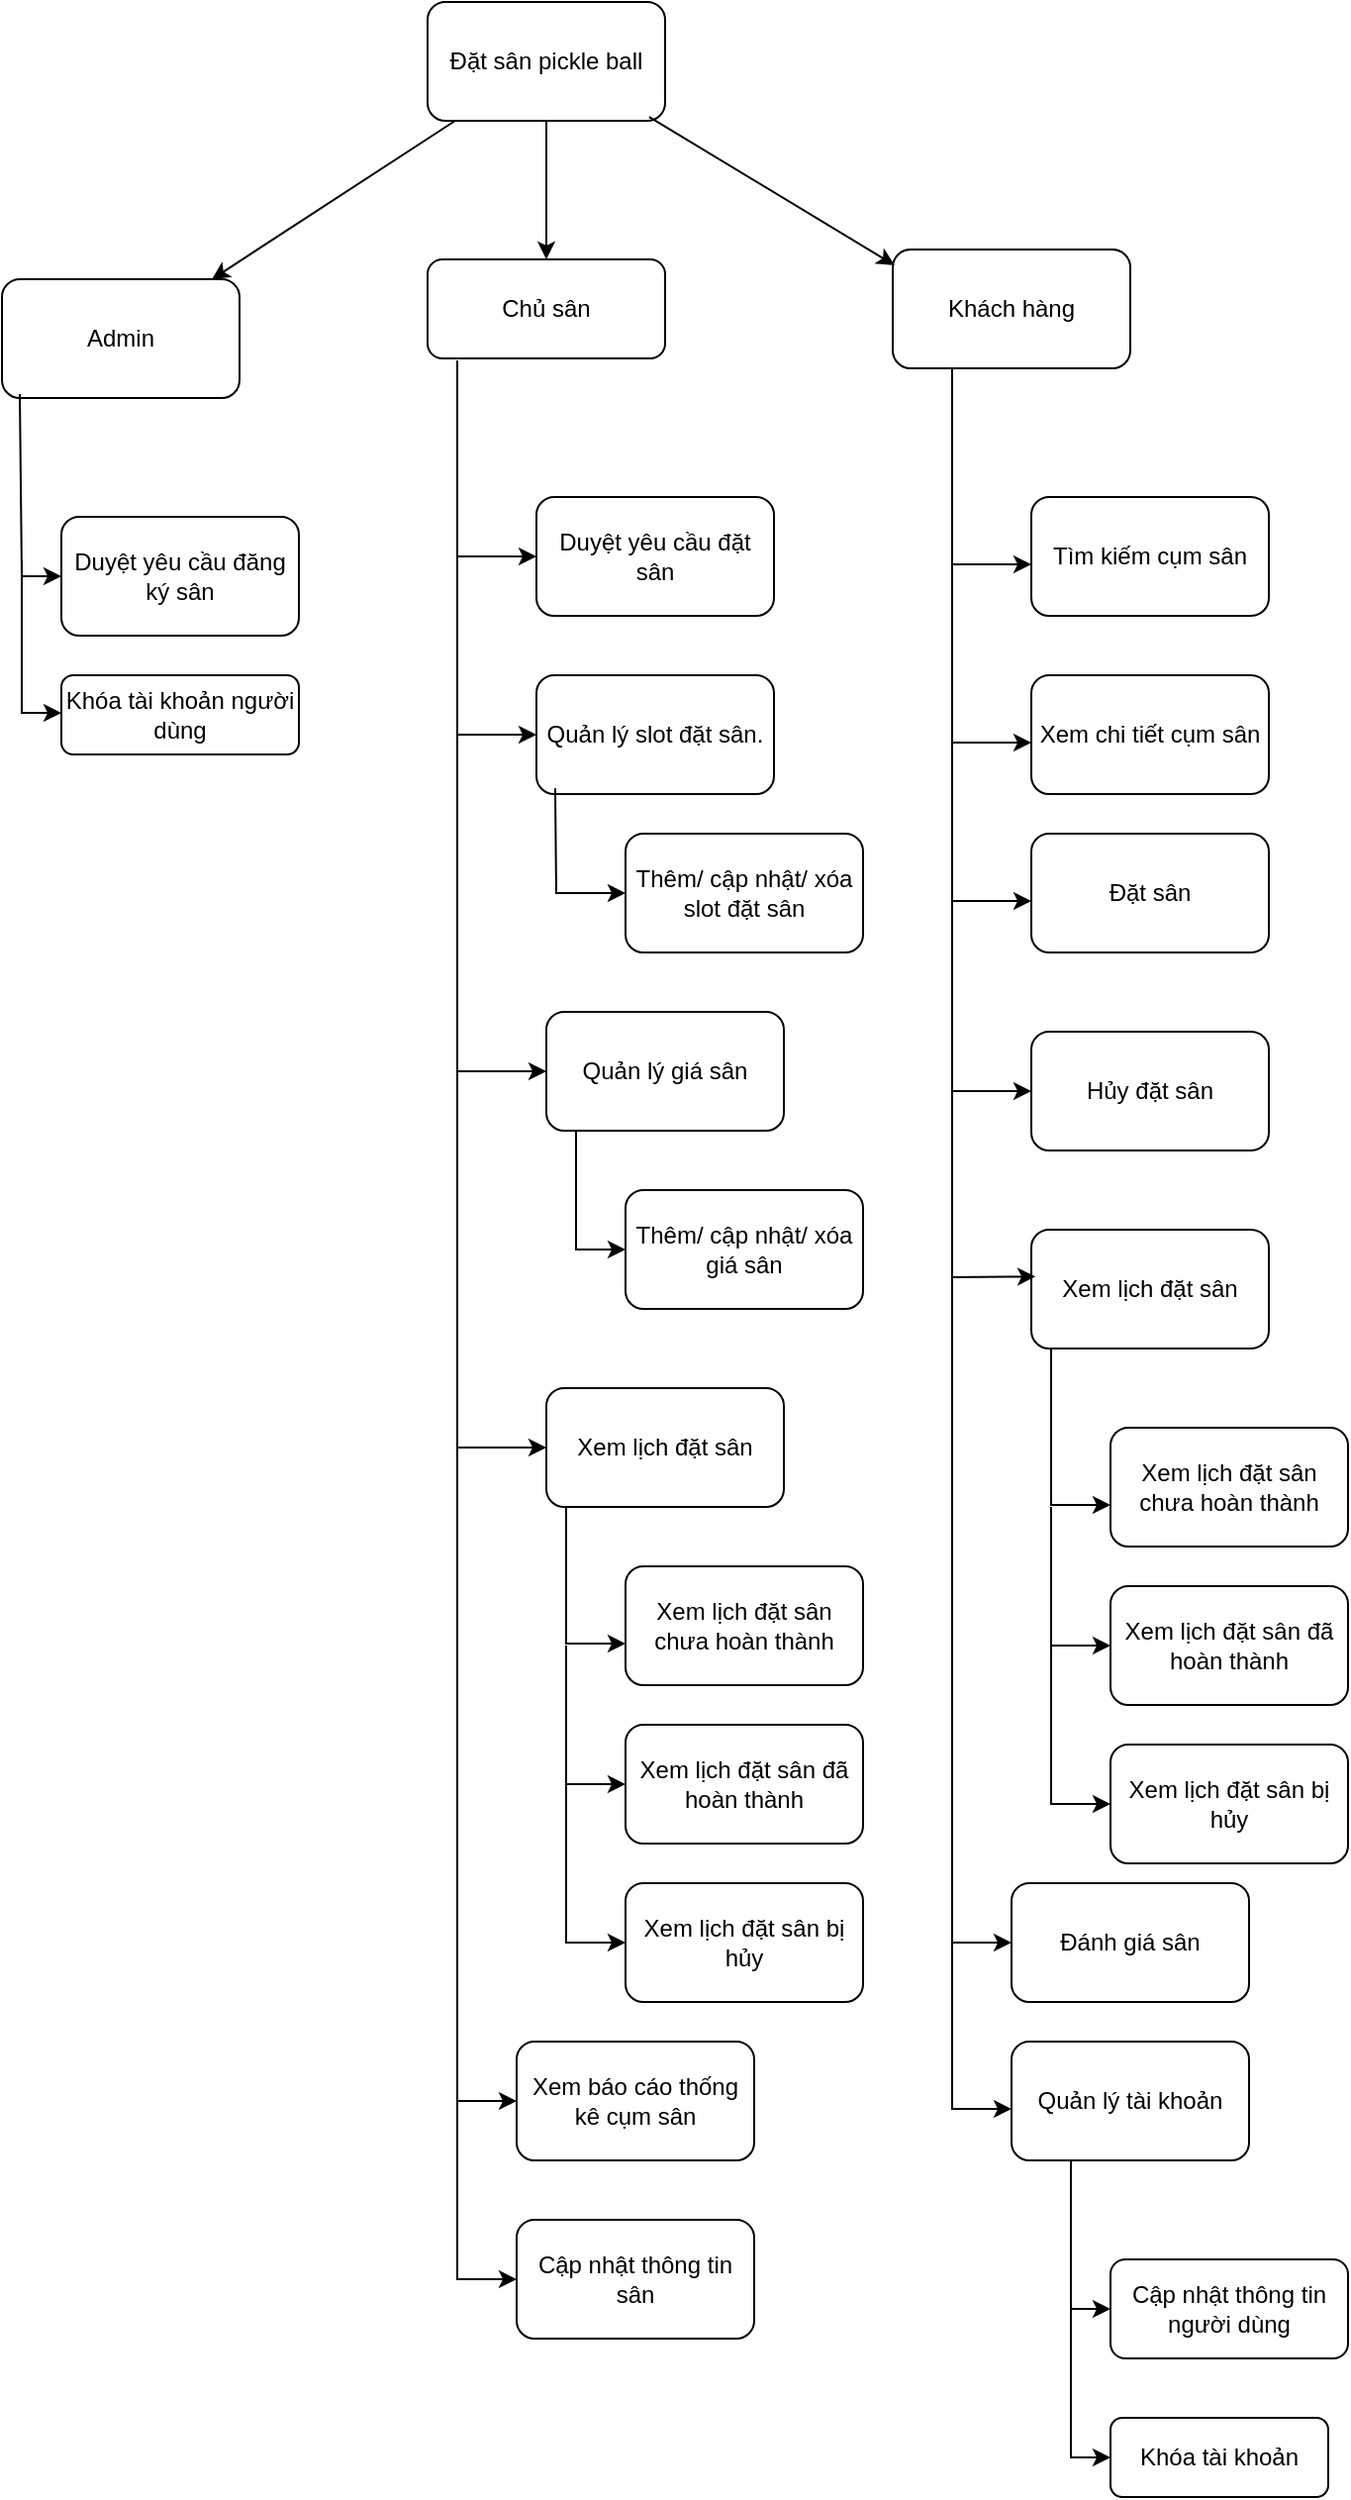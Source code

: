 <mxfile version="24.7.16">
  <diagram name="Page-1" id="metHi5gJ-vHEpH_oVCo6">
    <mxGraphModel dx="1687" dy="880" grid="1" gridSize="10" guides="1" tooltips="1" connect="1" arrows="1" fold="1" page="1" pageScale="1" pageWidth="850" pageHeight="1100" math="0" shadow="0">
      <root>
        <mxCell id="0" />
        <mxCell id="1" parent="0" />
        <mxCell id="rl5C-Pt4WXxe1hJjWjED-1" value="Đặt sân pickle ball" style="rounded=1;whiteSpace=wrap;html=1;" vertex="1" parent="1">
          <mxGeometry x="365" y="70" width="120" height="60" as="geometry" />
        </mxCell>
        <mxCell id="rl5C-Pt4WXxe1hJjWjED-2" value="Admin" style="rounded=1;whiteSpace=wrap;html=1;" vertex="1" parent="1">
          <mxGeometry x="150" y="210" width="120" height="60" as="geometry" />
        </mxCell>
        <mxCell id="rl5C-Pt4WXxe1hJjWjED-3" value="Chủ sân" style="rounded=1;whiteSpace=wrap;html=1;" vertex="1" parent="1">
          <mxGeometry x="365" y="200" width="120" height="50" as="geometry" />
        </mxCell>
        <mxCell id="rl5C-Pt4WXxe1hJjWjED-4" value="Khách hàng" style="rounded=1;whiteSpace=wrap;html=1;" vertex="1" parent="1">
          <mxGeometry x="600" y="195" width="120" height="60" as="geometry" />
        </mxCell>
        <mxCell id="rl5C-Pt4WXxe1hJjWjED-5" value="" style="endArrow=classic;html=1;rounded=0;exitX=0.5;exitY=1;exitDx=0;exitDy=0;entryX=0.5;entryY=0;entryDx=0;entryDy=0;" edge="1" parent="1" source="rl5C-Pt4WXxe1hJjWjED-1" target="rl5C-Pt4WXxe1hJjWjED-3">
          <mxGeometry width="50" height="50" relative="1" as="geometry">
            <mxPoint x="420" y="120" as="sourcePoint" />
            <mxPoint x="425" y="210" as="targetPoint" />
          </mxGeometry>
        </mxCell>
        <mxCell id="rl5C-Pt4WXxe1hJjWjED-7" value="" style="endArrow=classic;html=1;rounded=0;" edge="1" parent="1" source="rl5C-Pt4WXxe1hJjWjED-1" target="rl5C-Pt4WXxe1hJjWjED-2">
          <mxGeometry width="50" height="50" relative="1" as="geometry">
            <mxPoint x="400" y="290" as="sourcePoint" />
            <mxPoint x="450" y="240" as="targetPoint" />
          </mxGeometry>
        </mxCell>
        <mxCell id="rl5C-Pt4WXxe1hJjWjED-8" value="" style="endArrow=classic;html=1;rounded=0;exitX=0.933;exitY=0.967;exitDx=0;exitDy=0;exitPerimeter=0;entryX=0.008;entryY=0.133;entryDx=0;entryDy=0;entryPerimeter=0;" edge="1" parent="1" source="rl5C-Pt4WXxe1hJjWjED-1" target="rl5C-Pt4WXxe1hJjWjED-4">
          <mxGeometry width="50" height="50" relative="1" as="geometry">
            <mxPoint x="400" y="290" as="sourcePoint" />
            <mxPoint x="450" y="240" as="targetPoint" />
          </mxGeometry>
        </mxCell>
        <mxCell id="rl5C-Pt4WXxe1hJjWjED-9" value="Đặt sân" style="rounded=1;whiteSpace=wrap;html=1;" vertex="1" parent="1">
          <mxGeometry x="670" y="490" width="120" height="60" as="geometry" />
        </mxCell>
        <mxCell id="rl5C-Pt4WXxe1hJjWjED-10" value="Duyệt yêu cầu đặt sân" style="rounded=1;whiteSpace=wrap;html=1;" vertex="1" parent="1">
          <mxGeometry x="420" y="320" width="120" height="60" as="geometry" />
        </mxCell>
        <mxCell id="rl5C-Pt4WXxe1hJjWjED-11" value="Duyệt yêu cầu đăng ký sân" style="rounded=1;whiteSpace=wrap;html=1;" vertex="1" parent="1">
          <mxGeometry x="180" y="330" width="120" height="60" as="geometry" />
        </mxCell>
        <mxCell id="rl5C-Pt4WXxe1hJjWjED-12" value="Khóa tài khoản người dùng" style="rounded=1;whiteSpace=wrap;html=1;" vertex="1" parent="1">
          <mxGeometry x="180" y="410" width="120" height="40" as="geometry" />
        </mxCell>
        <mxCell id="rl5C-Pt4WXxe1hJjWjED-13" value="Quản lý slot đặt sân." style="rounded=1;whiteSpace=wrap;html=1;" vertex="1" parent="1">
          <mxGeometry x="420" y="410" width="120" height="60" as="geometry" />
        </mxCell>
        <mxCell id="rl5C-Pt4WXxe1hJjWjED-14" value="Quản lý giá sân" style="rounded=1;whiteSpace=wrap;html=1;" vertex="1" parent="1">
          <mxGeometry x="425" y="580" width="120" height="60" as="geometry" />
        </mxCell>
        <mxCell id="rl5C-Pt4WXxe1hJjWjED-15" value="Hủy đặt sân" style="rounded=1;whiteSpace=wrap;html=1;" vertex="1" parent="1">
          <mxGeometry x="670" y="590" width="120" height="60" as="geometry" />
        </mxCell>
        <mxCell id="rl5C-Pt4WXxe1hJjWjED-16" value="Tìm kiếm cụm sân" style="rounded=1;whiteSpace=wrap;html=1;" vertex="1" parent="1">
          <mxGeometry x="670" y="320" width="120" height="60" as="geometry" />
        </mxCell>
        <mxCell id="rl5C-Pt4WXxe1hJjWjED-17" value="Xem chi tiết cụm sân" style="rounded=1;whiteSpace=wrap;html=1;" vertex="1" parent="1">
          <mxGeometry x="670" y="410" width="120" height="60" as="geometry" />
        </mxCell>
        <mxCell id="rl5C-Pt4WXxe1hJjWjED-19" value="Xem lịch đặt sân" style="rounded=1;whiteSpace=wrap;html=1;" vertex="1" parent="1">
          <mxGeometry x="670" y="690" width="120" height="60" as="geometry" />
        </mxCell>
        <mxCell id="rl5C-Pt4WXxe1hJjWjED-20" value="Xem lịch đặt sân" style="rounded=1;whiteSpace=wrap;html=1;" vertex="1" parent="1">
          <mxGeometry x="425" y="770" width="120" height="60" as="geometry" />
        </mxCell>
        <mxCell id="rl5C-Pt4WXxe1hJjWjED-21" value="Xem báo cáo thống kê cụm sân" style="rounded=1;whiteSpace=wrap;html=1;" vertex="1" parent="1">
          <mxGeometry x="410" y="1100" width="120" height="60" as="geometry" />
        </mxCell>
        <mxCell id="rl5C-Pt4WXxe1hJjWjED-23" value="Thêm/ cập nhật/ xóa giá sân" style="rounded=1;whiteSpace=wrap;html=1;" vertex="1" parent="1">
          <mxGeometry x="465" y="670" width="120" height="60" as="geometry" />
        </mxCell>
        <mxCell id="rl5C-Pt4WXxe1hJjWjED-24" value="" style="endArrow=classic;html=1;rounded=0;" edge="1" parent="1" target="rl5C-Pt4WXxe1hJjWjED-23">
          <mxGeometry width="50" height="50" relative="1" as="geometry">
            <mxPoint x="440" y="640" as="sourcePoint" />
            <mxPoint x="445" y="690" as="targetPoint" />
            <Array as="points">
              <mxPoint x="440" y="700" />
            </Array>
          </mxGeometry>
        </mxCell>
        <mxCell id="rl5C-Pt4WXxe1hJjWjED-25" value="Xem lịch đặt sân chưa hoàn thành" style="rounded=1;whiteSpace=wrap;html=1;" vertex="1" parent="1">
          <mxGeometry x="710" y="790" width="120" height="60" as="geometry" />
        </mxCell>
        <mxCell id="rl5C-Pt4WXxe1hJjWjED-26" value="Xem lịch đặt sân đã hoàn thành" style="rounded=1;whiteSpace=wrap;html=1;" vertex="1" parent="1">
          <mxGeometry x="710" y="870" width="120" height="60" as="geometry" />
        </mxCell>
        <mxCell id="rl5C-Pt4WXxe1hJjWjED-27" value="Xem lịch đặt sân bị hủy" style="rounded=1;whiteSpace=wrap;html=1;" vertex="1" parent="1">
          <mxGeometry x="710" y="950" width="120" height="60" as="geometry" />
        </mxCell>
        <mxCell id="rl5C-Pt4WXxe1hJjWjED-29" value="" style="endArrow=classic;html=1;rounded=0;entryX=0;entryY=0.65;entryDx=0;entryDy=0;entryPerimeter=0;" edge="1" parent="1" target="rl5C-Pt4WXxe1hJjWjED-25">
          <mxGeometry width="50" height="50" relative="1" as="geometry">
            <mxPoint x="680" y="750" as="sourcePoint" />
            <mxPoint x="720" y="850" as="targetPoint" />
            <Array as="points">
              <mxPoint x="680" y="829" />
            </Array>
          </mxGeometry>
        </mxCell>
        <mxCell id="rl5C-Pt4WXxe1hJjWjED-30" value="" style="endArrow=classic;html=1;rounded=0;" edge="1" parent="1" target="rl5C-Pt4WXxe1hJjWjED-26">
          <mxGeometry width="50" height="50" relative="1" as="geometry">
            <mxPoint x="680" y="830" as="sourcePoint" />
            <mxPoint x="510" y="870" as="targetPoint" />
            <Array as="points">
              <mxPoint x="680" y="900" />
            </Array>
          </mxGeometry>
        </mxCell>
        <mxCell id="rl5C-Pt4WXxe1hJjWjED-31" value="" style="endArrow=classic;html=1;rounded=0;entryX=0;entryY=0.5;entryDx=0;entryDy=0;" edge="1" parent="1" target="rl5C-Pt4WXxe1hJjWjED-27">
          <mxGeometry width="50" height="50" relative="1" as="geometry">
            <mxPoint x="680" y="900" as="sourcePoint" />
            <mxPoint x="510" y="870" as="targetPoint" />
            <Array as="points">
              <mxPoint x="680" y="980" />
            </Array>
          </mxGeometry>
        </mxCell>
        <mxCell id="rl5C-Pt4WXxe1hJjWjED-32" value="Xem lịch đặt sân chưa hoàn thành" style="rounded=1;whiteSpace=wrap;html=1;" vertex="1" parent="1">
          <mxGeometry x="465" y="860" width="120" height="60" as="geometry" />
        </mxCell>
        <mxCell id="rl5C-Pt4WXxe1hJjWjED-33" value="Xem lịch đặt sân đã hoàn thành" style="rounded=1;whiteSpace=wrap;html=1;" vertex="1" parent="1">
          <mxGeometry x="465" y="940" width="120" height="60" as="geometry" />
        </mxCell>
        <mxCell id="rl5C-Pt4WXxe1hJjWjED-34" value="Xem lịch đặt sân bị hủy" style="rounded=1;whiteSpace=wrap;html=1;" vertex="1" parent="1">
          <mxGeometry x="465" y="1020" width="120" height="60" as="geometry" />
        </mxCell>
        <mxCell id="rl5C-Pt4WXxe1hJjWjED-35" value="" style="endArrow=classic;html=1;rounded=0;entryX=0;entryY=0.65;entryDx=0;entryDy=0;entryPerimeter=0;" edge="1" parent="1" target="rl5C-Pt4WXxe1hJjWjED-32">
          <mxGeometry width="50" height="50" relative="1" as="geometry">
            <mxPoint x="435" y="830" as="sourcePoint" />
            <mxPoint x="475" y="920" as="targetPoint" />
            <Array as="points">
              <mxPoint x="435" y="899" />
            </Array>
          </mxGeometry>
        </mxCell>
        <mxCell id="rl5C-Pt4WXxe1hJjWjED-36" value="" style="endArrow=classic;html=1;rounded=0;" edge="1" parent="1" target="rl5C-Pt4WXxe1hJjWjED-33">
          <mxGeometry width="50" height="50" relative="1" as="geometry">
            <mxPoint x="435" y="900" as="sourcePoint" />
            <mxPoint x="265" y="940" as="targetPoint" />
            <Array as="points">
              <mxPoint x="435" y="970" />
            </Array>
          </mxGeometry>
        </mxCell>
        <mxCell id="rl5C-Pt4WXxe1hJjWjED-37" value="" style="endArrow=classic;html=1;rounded=0;entryX=0;entryY=0.5;entryDx=0;entryDy=0;" edge="1" parent="1" target="rl5C-Pt4WXxe1hJjWjED-34">
          <mxGeometry width="50" height="50" relative="1" as="geometry">
            <mxPoint x="435" y="970" as="sourcePoint" />
            <mxPoint x="265" y="940" as="targetPoint" />
            <Array as="points">
              <mxPoint x="435" y="1050" />
            </Array>
          </mxGeometry>
        </mxCell>
        <mxCell id="rl5C-Pt4WXxe1hJjWjED-39" value="" style="endArrow=classic;html=1;rounded=0;entryX=0;entryY=0.5;entryDx=0;entryDy=0;" edge="1" parent="1" target="rl5C-Pt4WXxe1hJjWjED-10">
          <mxGeometry width="50" height="50" relative="1" as="geometry">
            <mxPoint x="380" y="251" as="sourcePoint" />
            <mxPoint x="450" y="120" as="targetPoint" />
            <Array as="points">
              <mxPoint x="380" y="300" />
              <mxPoint x="380" y="350" />
            </Array>
          </mxGeometry>
        </mxCell>
        <mxCell id="rl5C-Pt4WXxe1hJjWjED-40" value="" style="endArrow=classic;html=1;rounded=0;" edge="1" parent="1">
          <mxGeometry width="50" height="50" relative="1" as="geometry">
            <mxPoint x="380" y="350" as="sourcePoint" />
            <mxPoint x="420" y="440" as="targetPoint" />
            <Array as="points">
              <mxPoint x="380" y="390" />
              <mxPoint x="380" y="440" />
            </Array>
          </mxGeometry>
        </mxCell>
        <mxCell id="rl5C-Pt4WXxe1hJjWjED-41" value="" style="endArrow=classic;html=1;rounded=0;entryX=0;entryY=0.5;entryDx=0;entryDy=0;" edge="1" parent="1">
          <mxGeometry width="50" height="50" relative="1" as="geometry">
            <mxPoint x="380" y="440" as="sourcePoint" />
            <mxPoint x="425" y="610" as="targetPoint" />
            <Array as="points">
              <mxPoint x="380" y="610" />
            </Array>
          </mxGeometry>
        </mxCell>
        <mxCell id="rl5C-Pt4WXxe1hJjWjED-42" value="Cập nhật thông tin sân" style="rounded=1;whiteSpace=wrap;html=1;" vertex="1" parent="1">
          <mxGeometry x="410" y="1190" width="120" height="60" as="geometry" />
        </mxCell>
        <mxCell id="rl5C-Pt4WXxe1hJjWjED-43" value="" style="endArrow=classic;html=1;rounded=0;entryX=0;entryY=0.5;entryDx=0;entryDy=0;" edge="1" parent="1">
          <mxGeometry width="50" height="50" relative="1" as="geometry">
            <mxPoint x="380" y="600" as="sourcePoint" />
            <mxPoint x="425" y="800" as="targetPoint" />
            <Array as="points">
              <mxPoint x="380" y="800" />
            </Array>
          </mxGeometry>
        </mxCell>
        <mxCell id="rl5C-Pt4WXxe1hJjWjED-46" value="" style="edgeStyle=none;orthogonalLoop=1;jettySize=auto;html=1;rounded=0;entryX=0;entryY=0.5;entryDx=0;entryDy=0;" edge="1" parent="1" target="rl5C-Pt4WXxe1hJjWjED-21">
          <mxGeometry width="100" relative="1" as="geometry">
            <mxPoint x="380" y="800" as="sourcePoint" />
            <mxPoint x="240" y="980" as="targetPoint" />
            <Array as="points">
              <mxPoint x="380" y="1130" />
            </Array>
          </mxGeometry>
        </mxCell>
        <mxCell id="rl5C-Pt4WXxe1hJjWjED-47" value="" style="edgeStyle=none;orthogonalLoop=1;jettySize=auto;html=1;rounded=0;entryX=0;entryY=0.5;entryDx=0;entryDy=0;exitX=0.075;exitY=0.967;exitDx=0;exitDy=0;exitPerimeter=0;" edge="1" parent="1" source="rl5C-Pt4WXxe1hJjWjED-2" target="rl5C-Pt4WXxe1hJjWjED-11">
          <mxGeometry width="100" relative="1" as="geometry">
            <mxPoint x="-30" y="540" as="sourcePoint" />
            <mxPoint x="70" y="540" as="targetPoint" />
            <Array as="points">
              <mxPoint x="160" y="360" />
            </Array>
          </mxGeometry>
        </mxCell>
        <mxCell id="rl5C-Pt4WXxe1hJjWjED-49" value="" style="edgeStyle=none;orthogonalLoop=1;jettySize=auto;html=1;rounded=0;entryX=0;entryY=0.5;entryDx=0;entryDy=0;" edge="1" parent="1">
          <mxGeometry width="100" relative="1" as="geometry">
            <mxPoint x="160" y="352" as="sourcePoint" />
            <mxPoint x="180" y="429.0" as="targetPoint" />
            <Array as="points">
              <mxPoint x="160" y="429" />
            </Array>
          </mxGeometry>
        </mxCell>
        <mxCell id="rl5C-Pt4WXxe1hJjWjED-50" value="" style="edgeStyle=none;orthogonalLoop=1;jettySize=auto;html=1;rounded=0;entryX=0;entryY=0.5;entryDx=0;entryDy=0;" edge="1" parent="1" target="rl5C-Pt4WXxe1hJjWjED-42">
          <mxGeometry width="100" relative="1" as="geometry">
            <mxPoint x="380" y="1130" as="sourcePoint" />
            <mxPoint x="360" y="1130" as="targetPoint" />
            <Array as="points">
              <mxPoint x="380" y="1220" />
            </Array>
          </mxGeometry>
        </mxCell>
        <mxCell id="rl5C-Pt4WXxe1hJjWjED-51" value="" style="endArrow=classic;html=1;rounded=0;entryX=0;entryY=0.5;entryDx=0;entryDy=0;" edge="1" parent="1">
          <mxGeometry width="50" height="50" relative="1" as="geometry">
            <mxPoint x="630" y="255" as="sourcePoint" />
            <mxPoint x="670" y="354" as="targetPoint" />
            <Array as="points">
              <mxPoint x="630" y="304" />
              <mxPoint x="630" y="354" />
            </Array>
          </mxGeometry>
        </mxCell>
        <mxCell id="rl5C-Pt4WXxe1hJjWjED-52" value="" style="endArrow=classic;html=1;rounded=0;" edge="1" parent="1">
          <mxGeometry width="50" height="50" relative="1" as="geometry">
            <mxPoint x="630" y="354" as="sourcePoint" />
            <mxPoint x="670" y="444" as="targetPoint" />
            <Array as="points">
              <mxPoint x="630" y="394" />
              <mxPoint x="630" y="444" />
            </Array>
          </mxGeometry>
        </mxCell>
        <mxCell id="rl5C-Pt4WXxe1hJjWjED-53" value="" style="endArrow=classic;html=1;rounded=0;" edge="1" parent="1">
          <mxGeometry width="50" height="50" relative="1" as="geometry">
            <mxPoint x="630" y="444" as="sourcePoint" />
            <mxPoint x="670" y="524" as="targetPoint" />
            <Array as="points">
              <mxPoint x="630" y="524" />
            </Array>
          </mxGeometry>
        </mxCell>
        <mxCell id="rl5C-Pt4WXxe1hJjWjED-54" value="" style="endArrow=classic;html=1;rounded=0;entryX=0.017;entryY=0.394;entryDx=0;entryDy=0;entryPerimeter=0;" edge="1" parent="1" target="rl5C-Pt4WXxe1hJjWjED-19">
          <mxGeometry width="50" height="50" relative="1" as="geometry">
            <mxPoint x="630" y="514" as="sourcePoint" />
            <mxPoint x="670" y="712" as="targetPoint" />
            <Array as="points">
              <mxPoint x="630" y="714" />
            </Array>
          </mxGeometry>
        </mxCell>
        <mxCell id="rl5C-Pt4WXxe1hJjWjED-55" value="" style="edgeStyle=none;orthogonalLoop=1;jettySize=auto;html=1;rounded=0;entryX=0;entryY=0.5;entryDx=0;entryDy=0;" edge="1" parent="1" target="rl5C-Pt4WXxe1hJjWjED-15">
          <mxGeometry width="100" relative="1" as="geometry">
            <mxPoint x="630" y="715" as="sourcePoint" />
            <mxPoint x="660" y="1045" as="targetPoint" />
            <Array as="points">
              <mxPoint x="630" y="620" />
            </Array>
          </mxGeometry>
        </mxCell>
        <mxCell id="rl5C-Pt4WXxe1hJjWjED-56" value="" style="edgeStyle=none;orthogonalLoop=1;jettySize=auto;html=1;rounded=0;entryX=0;entryY=0.5;entryDx=0;entryDy=0;" edge="1" parent="1">
          <mxGeometry width="100" relative="1" as="geometry">
            <mxPoint x="630" y="710" as="sourcePoint" />
            <mxPoint x="660" y="1134" as="targetPoint" />
            <Array as="points">
              <mxPoint x="630" y="1134" />
            </Array>
          </mxGeometry>
        </mxCell>
        <mxCell id="rl5C-Pt4WXxe1hJjWjED-57" value="Cập nhật thông tin người dùng" style="rounded=1;whiteSpace=wrap;html=1;" vertex="1" parent="1">
          <mxGeometry x="710" y="1210" width="120" height="50" as="geometry" />
        </mxCell>
        <mxCell id="rl5C-Pt4WXxe1hJjWjED-58" value="Quản lý tài khoản" style="rounded=1;whiteSpace=wrap;html=1;" vertex="1" parent="1">
          <mxGeometry x="660" y="1100" width="120" height="60" as="geometry" />
        </mxCell>
        <mxCell id="rl5C-Pt4WXxe1hJjWjED-59" value="" style="edgeStyle=none;orthogonalLoop=1;jettySize=auto;html=1;rounded=0;entryX=0;entryY=0.5;entryDx=0;entryDy=0;exitX=0.25;exitY=1;exitDx=0;exitDy=0;" edge="1" parent="1" source="rl5C-Pt4WXxe1hJjWjED-58" target="rl5C-Pt4WXxe1hJjWjED-57">
          <mxGeometry width="100" relative="1" as="geometry">
            <mxPoint x="630" y="1130" as="sourcePoint" />
            <mxPoint x="430" y="1250" as="targetPoint" />
            <Array as="points">
              <mxPoint x="690" y="1235" />
            </Array>
          </mxGeometry>
        </mxCell>
        <mxCell id="rl5C-Pt4WXxe1hJjWjED-60" value="Khóa tài khoản" style="rounded=1;whiteSpace=wrap;html=1;" vertex="1" parent="1">
          <mxGeometry x="710" y="1290" width="110" height="40" as="geometry" />
        </mxCell>
        <mxCell id="rl5C-Pt4WXxe1hJjWjED-61" value="" style="endArrow=classic;html=1;rounded=0;entryX=0;entryY=0.5;entryDx=0;entryDy=0;" edge="1" parent="1" target="rl5C-Pt4WXxe1hJjWjED-60">
          <mxGeometry width="50" height="50" relative="1" as="geometry">
            <mxPoint x="690" y="1230" as="sourcePoint" />
            <mxPoint x="390" y="1150" as="targetPoint" />
            <Array as="points">
              <mxPoint x="690" y="1310" />
            </Array>
          </mxGeometry>
        </mxCell>
        <mxCell id="rl5C-Pt4WXxe1hJjWjED-62" value="Đánh giá sân" style="rounded=1;whiteSpace=wrap;html=1;" vertex="1" parent="1">
          <mxGeometry x="660" y="1020" width="120" height="60" as="geometry" />
        </mxCell>
        <mxCell id="rl5C-Pt4WXxe1hJjWjED-63" value="" style="endArrow=classic;html=1;rounded=0;entryX=0;entryY=0.5;entryDx=0;entryDy=0;" edge="1" parent="1" target="rl5C-Pt4WXxe1hJjWjED-62">
          <mxGeometry width="50" height="50" relative="1" as="geometry">
            <mxPoint x="630" y="1050" as="sourcePoint" />
            <mxPoint x="390" y="1150" as="targetPoint" />
          </mxGeometry>
        </mxCell>
        <mxCell id="rl5C-Pt4WXxe1hJjWjED-64" value="Thêm/ cập nhật/ xóa slot đặt sân" style="rounded=1;whiteSpace=wrap;html=1;" vertex="1" parent="1">
          <mxGeometry x="465" y="490" width="120" height="60" as="geometry" />
        </mxCell>
        <mxCell id="rl5C-Pt4WXxe1hJjWjED-65" value="" style="endArrow=classic;html=1;rounded=0;entryX=0;entryY=0.5;entryDx=0;entryDy=0;exitX=0.079;exitY=0.951;exitDx=0;exitDy=0;exitPerimeter=0;" edge="1" parent="1" source="rl5C-Pt4WXxe1hJjWjED-13" target="rl5C-Pt4WXxe1hJjWjED-64">
          <mxGeometry width="50" height="50" relative="1" as="geometry">
            <mxPoint x="530" y="540" as="sourcePoint" />
            <mxPoint x="580" y="490" as="targetPoint" />
            <Array as="points">
              <mxPoint x="430" y="520" />
            </Array>
          </mxGeometry>
        </mxCell>
      </root>
    </mxGraphModel>
  </diagram>
</mxfile>
